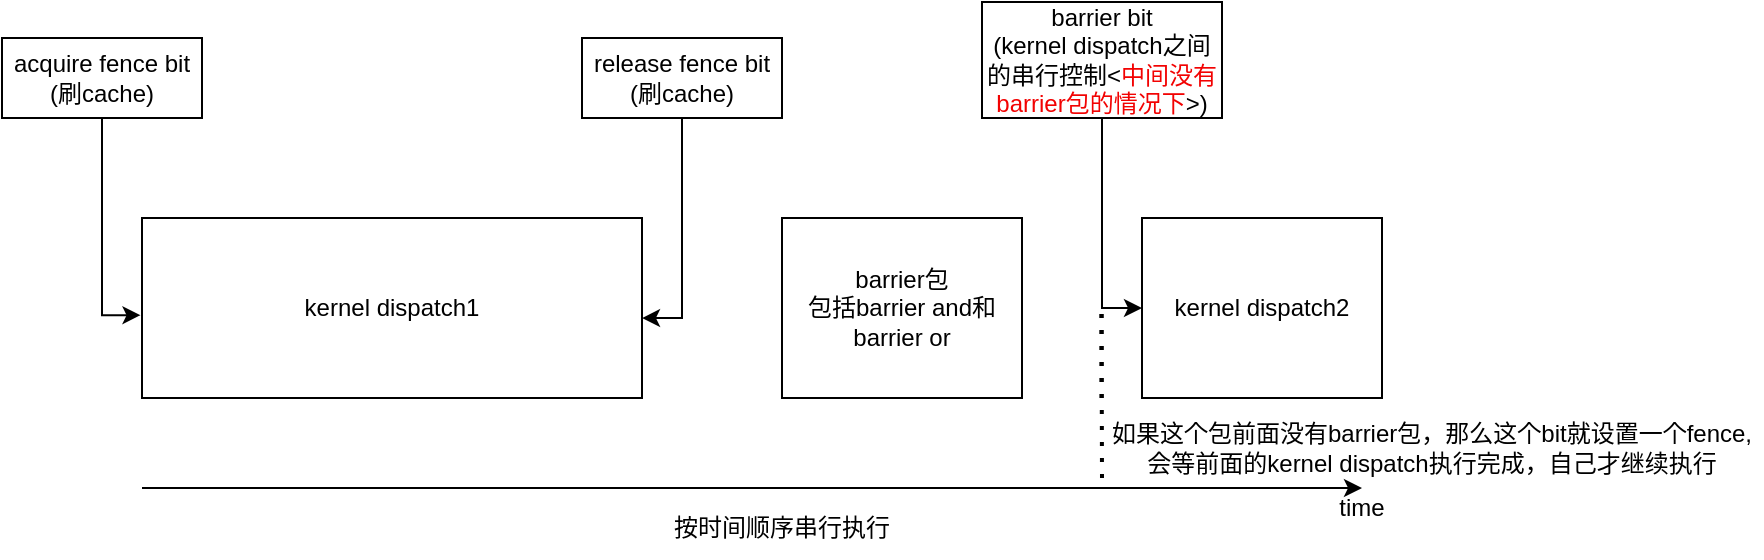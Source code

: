 <mxfile version="26.1.1">
  <diagram name="第 1 页" id="r4f-K3ZmJ31WaechfmFV">
    <mxGraphModel dx="1181" dy="652" grid="1" gridSize="10" guides="1" tooltips="1" connect="1" arrows="1" fold="1" page="1" pageScale="1" pageWidth="827" pageHeight="1169" math="0" shadow="0">
      <root>
        <mxCell id="0" />
        <mxCell id="1" parent="0" />
        <mxCell id="4_w3iqSzNzo2NCXgmyyh-1" value="kernel dispatch1" style="rounded=0;whiteSpace=wrap;html=1;" vertex="1" parent="1">
          <mxGeometry x="140" y="508" width="250" height="90" as="geometry" />
        </mxCell>
        <mxCell id="4_w3iqSzNzo2NCXgmyyh-2" value="kernel dispatch2" style="rounded=0;whiteSpace=wrap;html=1;" vertex="1" parent="1">
          <mxGeometry x="640" y="508" width="120" height="90" as="geometry" />
        </mxCell>
        <mxCell id="4_w3iqSzNzo2NCXgmyyh-16" style="edgeStyle=orthogonalEdgeStyle;rounded=0;orthogonalLoop=1;jettySize=auto;html=1;entryX=0;entryY=0.5;entryDx=0;entryDy=0;" edge="1" parent="1" source="4_w3iqSzNzo2NCXgmyyh-3" target="4_w3iqSzNzo2NCXgmyyh-2">
          <mxGeometry relative="1" as="geometry" />
        </mxCell>
        <mxCell id="4_w3iqSzNzo2NCXgmyyh-3" value="barrier bit&lt;div&gt;(kernel dispatch之间的串行控制&amp;lt;&lt;font style=&quot;color: rgb(242, 2, 2);&quot;&gt;中间没有barrier包的情况下&lt;/font&gt;&amp;gt;&lt;span style=&quot;background-color: transparent; color: light-dark(rgb(0, 0, 0), rgb(255, 255, 255));&quot;&gt;)&lt;/span&gt;&lt;/div&gt;" style="rounded=0;whiteSpace=wrap;html=1;" vertex="1" parent="1">
          <mxGeometry x="560" y="400" width="120" height="58" as="geometry" />
        </mxCell>
        <mxCell id="4_w3iqSzNzo2NCXgmyyh-6" value="release fence bit&lt;div&gt;(刷cache)&lt;/div&gt;" style="rounded=0;whiteSpace=wrap;html=1;" vertex="1" parent="1">
          <mxGeometry x="360" y="418" width="100" height="40" as="geometry" />
        </mxCell>
        <mxCell id="4_w3iqSzNzo2NCXgmyyh-10" value="acquire fence bit&lt;div&gt;(刷cache)&lt;/div&gt;" style="rounded=0;whiteSpace=wrap;html=1;" vertex="1" parent="1">
          <mxGeometry x="70" y="418" width="100" height="40" as="geometry" />
        </mxCell>
        <mxCell id="4_w3iqSzNzo2NCXgmyyh-12" value="barrier包&lt;div&gt;包括barrier and和barrier or&lt;/div&gt;" style="rounded=0;whiteSpace=wrap;html=1;" vertex="1" parent="1">
          <mxGeometry x="460" y="508" width="120" height="90" as="geometry" />
        </mxCell>
        <mxCell id="4_w3iqSzNzo2NCXgmyyh-13" value="" style="endArrow=classic;html=1;rounded=0;" edge="1" parent="1">
          <mxGeometry width="50" height="50" relative="1" as="geometry">
            <mxPoint x="140" y="643" as="sourcePoint" />
            <mxPoint x="750" y="643" as="targetPoint" />
          </mxGeometry>
        </mxCell>
        <mxCell id="4_w3iqSzNzo2NCXgmyyh-14" value="按时间顺序串行执行" style="text;html=1;align=center;verticalAlign=middle;whiteSpace=wrap;rounded=0;" vertex="1" parent="1">
          <mxGeometry x="310" y="648" width="300" height="30" as="geometry" />
        </mxCell>
        <mxCell id="4_w3iqSzNzo2NCXgmyyh-15" value="time" style="text;html=1;align=center;verticalAlign=middle;whiteSpace=wrap;rounded=0;" vertex="1" parent="1">
          <mxGeometry x="720" y="638" width="60" height="30" as="geometry" />
        </mxCell>
        <mxCell id="4_w3iqSzNzo2NCXgmyyh-17" style="edgeStyle=orthogonalEdgeStyle;rounded=0;orthogonalLoop=1;jettySize=auto;html=1;entryX=1;entryY=0.556;entryDx=0;entryDy=0;entryPerimeter=0;" edge="1" parent="1" source="4_w3iqSzNzo2NCXgmyyh-6" target="4_w3iqSzNzo2NCXgmyyh-1">
          <mxGeometry relative="1" as="geometry" />
        </mxCell>
        <mxCell id="4_w3iqSzNzo2NCXgmyyh-19" style="edgeStyle=orthogonalEdgeStyle;rounded=0;orthogonalLoop=1;jettySize=auto;html=1;entryX=-0.003;entryY=0.54;entryDx=0;entryDy=0;entryPerimeter=0;" edge="1" parent="1" source="4_w3iqSzNzo2NCXgmyyh-10" target="4_w3iqSzNzo2NCXgmyyh-1">
          <mxGeometry relative="1" as="geometry" />
        </mxCell>
        <mxCell id="4_w3iqSzNzo2NCXgmyyh-20" value="" style="endArrow=none;dashed=1;html=1;dashPattern=1 3;strokeWidth=2;rounded=0;" edge="1" parent="1">
          <mxGeometry width="50" height="50" relative="1" as="geometry">
            <mxPoint x="619.76" y="598" as="sourcePoint" />
            <mxPoint x="619.76" y="553" as="targetPoint" />
          </mxGeometry>
        </mxCell>
        <mxCell id="4_w3iqSzNzo2NCXgmyyh-22" value="如果这个包前面没有barrier包，那么这个bit就设置一个fence, 会等前面的kernel dispatch执行完成，自己才继续执行" style="text;html=1;align=center;verticalAlign=middle;whiteSpace=wrap;rounded=0;" vertex="1" parent="1">
          <mxGeometry x="620" y="608" width="330" height="30" as="geometry" />
        </mxCell>
        <mxCell id="4_w3iqSzNzo2NCXgmyyh-23" value="" style="endArrow=none;dashed=1;html=1;dashPattern=1 3;strokeWidth=2;rounded=0;" edge="1" parent="1">
          <mxGeometry width="50" height="50" relative="1" as="geometry">
            <mxPoint x="620" y="638" as="sourcePoint" />
            <mxPoint x="619.76" y="553" as="targetPoint" />
          </mxGeometry>
        </mxCell>
      </root>
    </mxGraphModel>
  </diagram>
</mxfile>

